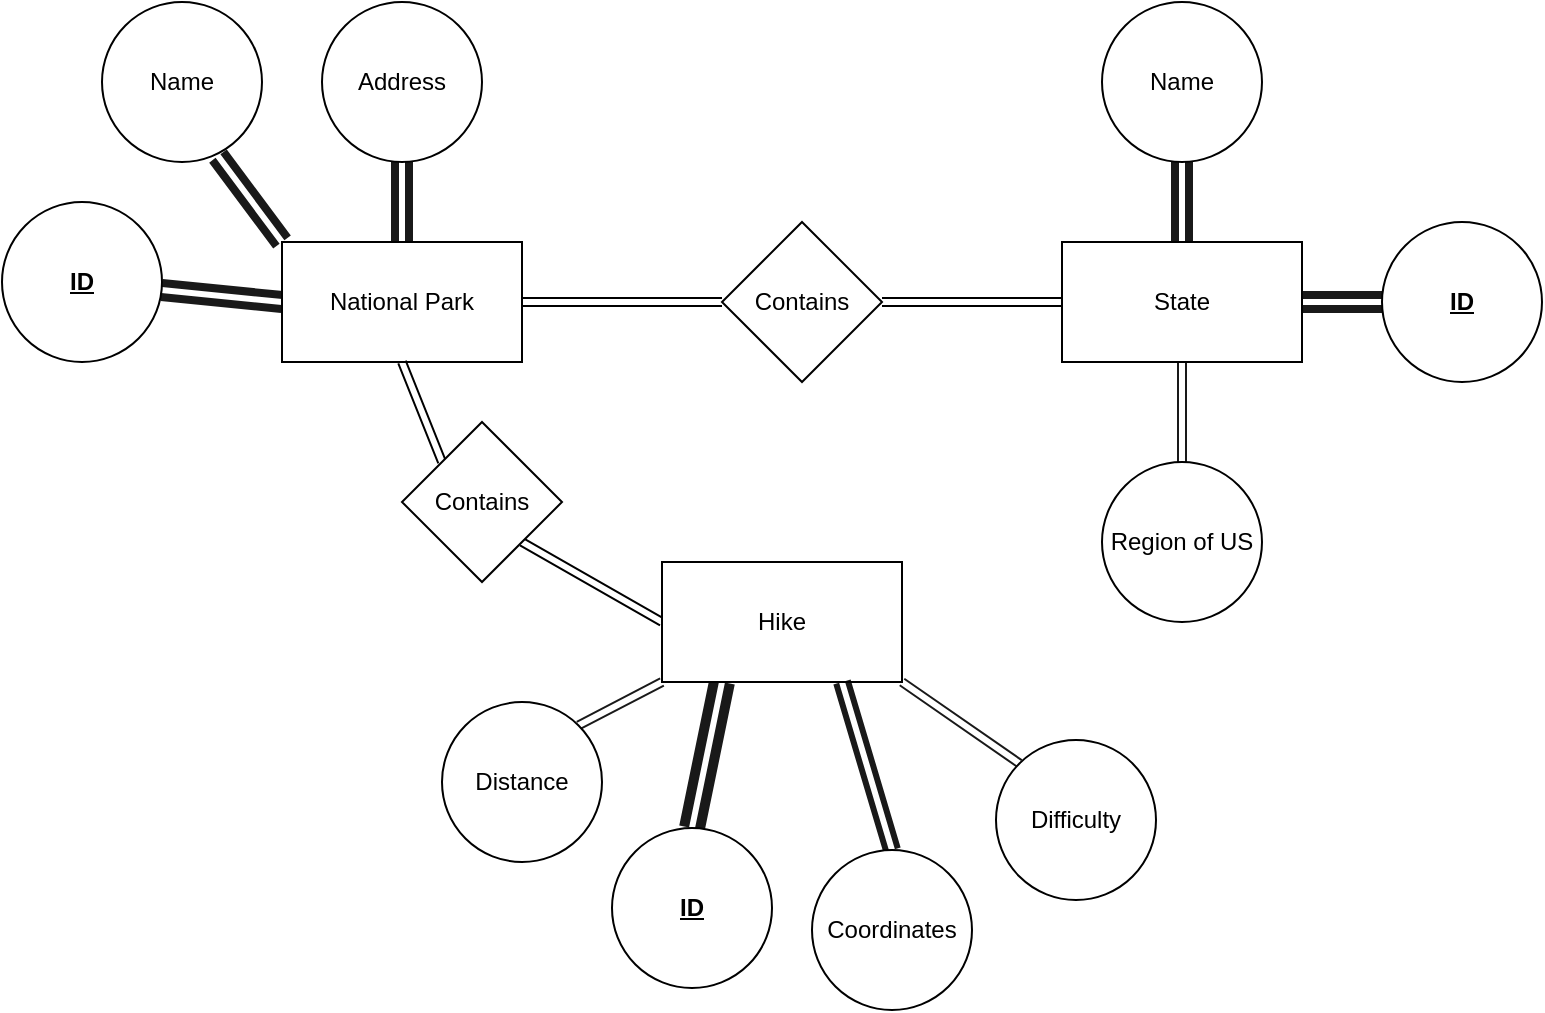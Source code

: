 <mxfile>
    <diagram id="utu0uMFM0umLHKscAXa_" name="Page-1">
        <mxGraphModel dx="946" dy="603" grid="0" gridSize="10" guides="1" tooltips="1" connect="1" arrows="1" fold="1" page="1" pageScale="1" pageWidth="850" pageHeight="1100" background="none" math="0" shadow="0">
            <root>
                <mxCell id="0"/>
                <mxCell id="1" parent="0"/>
                <mxCell id="20" style="edgeStyle=none;shape=link;html=1;exitX=0;exitY=0.5;exitDx=0;exitDy=0;opacity=90;shadow=0;strokeWidth=4;" edge="1" parent="1" source="2" target="5">
                    <mxGeometry relative="1" as="geometry"/>
                </mxCell>
                <mxCell id="22" style="edgeStyle=none;shape=link;html=1;exitX=0.5;exitY=0;exitDx=0;exitDy=0;entryX=0.5;entryY=1;entryDx=0;entryDy=0;opacity=90;strokeWidth=4;" edge="1" parent="1" source="2" target="21">
                    <mxGeometry relative="1" as="geometry"/>
                </mxCell>
                <mxCell id="25" style="edgeStyle=none;shape=link;html=1;exitX=0;exitY=0;exitDx=0;exitDy=0;entryX=0.725;entryY=0.963;entryDx=0;entryDy=0;entryPerimeter=0;opacity=90;strokeWidth=4;" edge="1" parent="1" source="2" target="23">
                    <mxGeometry relative="1" as="geometry"/>
                </mxCell>
                <mxCell id="2" value="National Park" style="whiteSpace=wrap;html=1;" vertex="1" parent="1">
                    <mxGeometry x="220" y="130" width="120" height="60" as="geometry"/>
                </mxCell>
                <mxCell id="13" style="edgeStyle=none;shape=link;html=1;exitX=0;exitY=0.5;exitDx=0;exitDy=0;entryX=1;entryY=0.5;entryDx=0;entryDy=0;" edge="1" parent="1" source="3" target="11">
                    <mxGeometry relative="1" as="geometry"/>
                </mxCell>
                <mxCell id="30" style="edgeStyle=none;shape=link;html=1;exitX=1;exitY=0.5;exitDx=0;exitDy=0;entryX=0;entryY=0.5;entryDx=0;entryDy=0;opacity=90;strokeWidth=4;" edge="1" parent="1" source="3" target="7">
                    <mxGeometry relative="1" as="geometry"/>
                </mxCell>
                <mxCell id="3" value="State" style="whiteSpace=wrap;html=1;" vertex="1" parent="1">
                    <mxGeometry x="610" y="130" width="120" height="60" as="geometry"/>
                </mxCell>
                <mxCell id="15" style="edgeStyle=none;shape=link;html=1;exitX=0;exitY=0.5;exitDx=0;exitDy=0;entryX=1;entryY=1;entryDx=0;entryDy=0;" edge="1" parent="1" source="4" target="10">
                    <mxGeometry relative="1" as="geometry"/>
                </mxCell>
                <mxCell id="18" style="edgeStyle=none;shape=link;html=1;exitX=0.25;exitY=1;exitDx=0;exitDy=0;entryX=0.5;entryY=0;entryDx=0;entryDy=0;opacity=90;strokeWidth=5;" edge="1" parent="1" source="4" target="6">
                    <mxGeometry relative="1" as="geometry"/>
                </mxCell>
                <mxCell id="4" value="Hike" style="whiteSpace=wrap;html=1;" vertex="1" parent="1">
                    <mxGeometry x="410" y="290" width="120" height="60" as="geometry"/>
                </mxCell>
                <mxCell id="5" value="&lt;b&gt;&lt;u&gt;ID&lt;/u&gt;&lt;/b&gt;" style="ellipse;whiteSpace=wrap;html=1;" vertex="1" parent="1">
                    <mxGeometry x="80" y="110" width="80" height="80" as="geometry"/>
                </mxCell>
                <mxCell id="6" value="&lt;b&gt;&lt;u&gt;ID&lt;/u&gt;&lt;/b&gt;" style="ellipse;whiteSpace=wrap;html=1;" vertex="1" parent="1">
                    <mxGeometry x="385" y="423" width="80" height="80" as="geometry"/>
                </mxCell>
                <mxCell id="7" value="&lt;b&gt;&lt;u&gt;ID&lt;/u&gt;&lt;/b&gt;" style="ellipse;whiteSpace=wrap;html=1;" vertex="1" parent="1">
                    <mxGeometry x="770" y="120" width="80" height="80" as="geometry"/>
                </mxCell>
                <mxCell id="16" style="edgeStyle=none;shape=link;html=1;exitX=1;exitY=0;exitDx=0;exitDy=0;entryX=0;entryY=1;entryDx=0;entryDy=0;strokeColor=none;" edge="1" parent="1" source="8" target="4">
                    <mxGeometry relative="1" as="geometry"/>
                </mxCell>
                <mxCell id="17" style="edgeStyle=none;shape=link;html=1;exitX=1;exitY=0;exitDx=0;exitDy=0;opacity=90;" edge="1" parent="1" source="8">
                    <mxGeometry relative="1" as="geometry">
                        <mxPoint x="410" y="350" as="targetPoint"/>
                    </mxGeometry>
                </mxCell>
                <mxCell id="8" value="Distance" style="ellipse;whiteSpace=wrap;html=1;" vertex="1" parent="1">
                    <mxGeometry x="300" y="360" width="80" height="80" as="geometry"/>
                </mxCell>
                <mxCell id="19" style="edgeStyle=none;shape=link;html=1;exitX=0.5;exitY=0;exitDx=0;exitDy=0;opacity=90;strokeWidth=3;entryX=0.75;entryY=1;entryDx=0;entryDy=0;" edge="1" parent="1" source="9" target="4">
                    <mxGeometry relative="1" as="geometry">
                        <mxPoint x="509" y="355" as="targetPoint"/>
                    </mxGeometry>
                </mxCell>
                <mxCell id="9" value="Coordinates" style="ellipse;whiteSpace=wrap;html=1;" vertex="1" parent="1">
                    <mxGeometry x="485" y="434" width="80" height="80" as="geometry"/>
                </mxCell>
                <mxCell id="14" style="edgeStyle=none;shape=link;html=1;exitX=0;exitY=0;exitDx=0;exitDy=0;entryX=0.5;entryY=1;entryDx=0;entryDy=0;" edge="1" parent="1" source="10" target="2">
                    <mxGeometry relative="1" as="geometry"/>
                </mxCell>
                <mxCell id="10" value="Contains" style="rhombus;whiteSpace=wrap;html=1;" vertex="1" parent="1">
                    <mxGeometry x="280" y="220" width="80" height="80" as="geometry"/>
                </mxCell>
                <mxCell id="12" style="shape=link;html=1;exitX=0;exitY=0.5;exitDx=0;exitDy=0;entryX=1;entryY=0.5;entryDx=0;entryDy=0;" edge="1" parent="1" source="11" target="2">
                    <mxGeometry relative="1" as="geometry"/>
                </mxCell>
                <mxCell id="11" value="Contains" style="rhombus;whiteSpace=wrap;html=1;" vertex="1" parent="1">
                    <mxGeometry x="440" y="120" width="80" height="80" as="geometry"/>
                </mxCell>
                <mxCell id="21" value="Address" style="ellipse;whiteSpace=wrap;html=1;" vertex="1" parent="1">
                    <mxGeometry x="240" y="10" width="80" height="80" as="geometry"/>
                </mxCell>
                <mxCell id="23" value="Name" style="ellipse;whiteSpace=wrap;html=1;" vertex="1" parent="1">
                    <mxGeometry x="130" y="10" width="80" height="80" as="geometry"/>
                </mxCell>
                <mxCell id="28" style="edgeStyle=none;shape=link;html=1;exitX=0.5;exitY=1;exitDx=0;exitDy=0;entryX=0.5;entryY=0;entryDx=0;entryDy=0;opacity=90;strokeWidth=4;" edge="1" parent="1" source="26" target="3">
                    <mxGeometry relative="1" as="geometry"/>
                </mxCell>
                <mxCell id="26" value="Name" style="ellipse;whiteSpace=wrap;html=1;" vertex="1" parent="1">
                    <mxGeometry x="630" y="10" width="80" height="80" as="geometry"/>
                </mxCell>
                <mxCell id="29" style="edgeStyle=none;shape=link;html=1;exitX=0.5;exitY=0;exitDx=0;exitDy=0;entryX=0.5;entryY=1;entryDx=0;entryDy=0;opacity=90;" edge="1" parent="1" source="27" target="3">
                    <mxGeometry relative="1" as="geometry"/>
                </mxCell>
                <mxCell id="27" value="Region of US" style="ellipse;whiteSpace=wrap;html=1;" vertex="1" parent="1">
                    <mxGeometry x="630" y="240" width="80" height="80" as="geometry"/>
                </mxCell>
                <mxCell id="34" style="edgeStyle=none;shape=link;html=1;exitX=0;exitY=0;exitDx=0;exitDy=0;entryX=1;entryY=1;entryDx=0;entryDy=0;shadow=0;strokeWidth=1;opacity=90;" edge="1" parent="1" source="33" target="4">
                    <mxGeometry relative="1" as="geometry"/>
                </mxCell>
                <mxCell id="33" value="Difficulty" style="ellipse;whiteSpace=wrap;html=1;" vertex="1" parent="1">
                    <mxGeometry x="577" y="379" width="80" height="80" as="geometry"/>
                </mxCell>
            </root>
        </mxGraphModel>
    </diagram>
</mxfile>